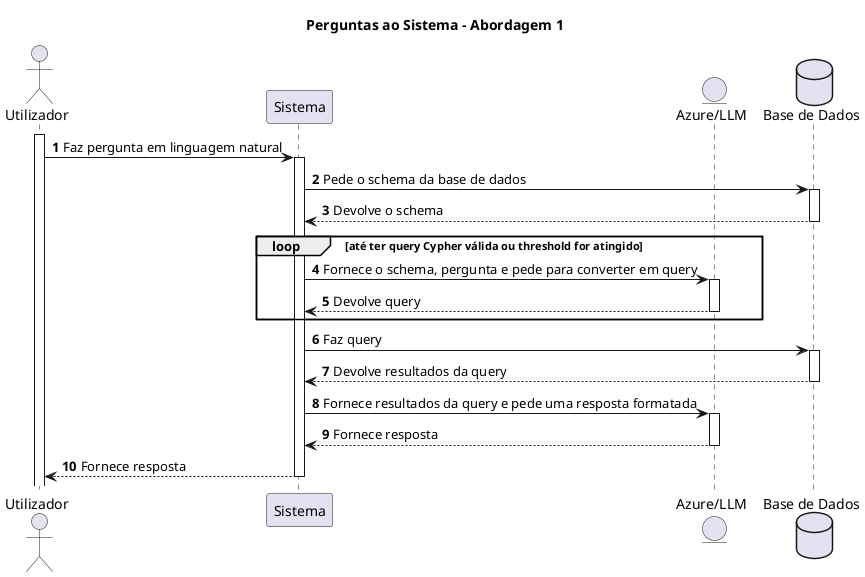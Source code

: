 @startuml
title Perguntas ao Sistema - Abordagem 1
autonumber

Actor Utilizador as user
participant Sistema as sys
entity "Azure/LLM" as llm
database "Base de Dados" as db 

activate user
user -> sys : Faz pergunta em linguagem natural

activate sys

sys -> db: Pede o schema da base de dados

activate db
db --> sys : Devolve o schema
deactivate db

loop até ter query Cypher válida ou threshold for atingido
    sys -> llm: Fornece o schema, pergunta e pede para converter em query
    activate llm
    llm --> sys: Devolve query
    deactivate llm
end loop

sys -> db: Faz query
activate db

db --> sys : Devolve resultados da query
deactivate db
sys -> llm : Fornece resultados da query e pede uma resposta formatada
activate llm
llm --> sys: Fornece resposta
deactivate llm
sys --> user : Fornece resposta 
deactivate sys
 

@enduml